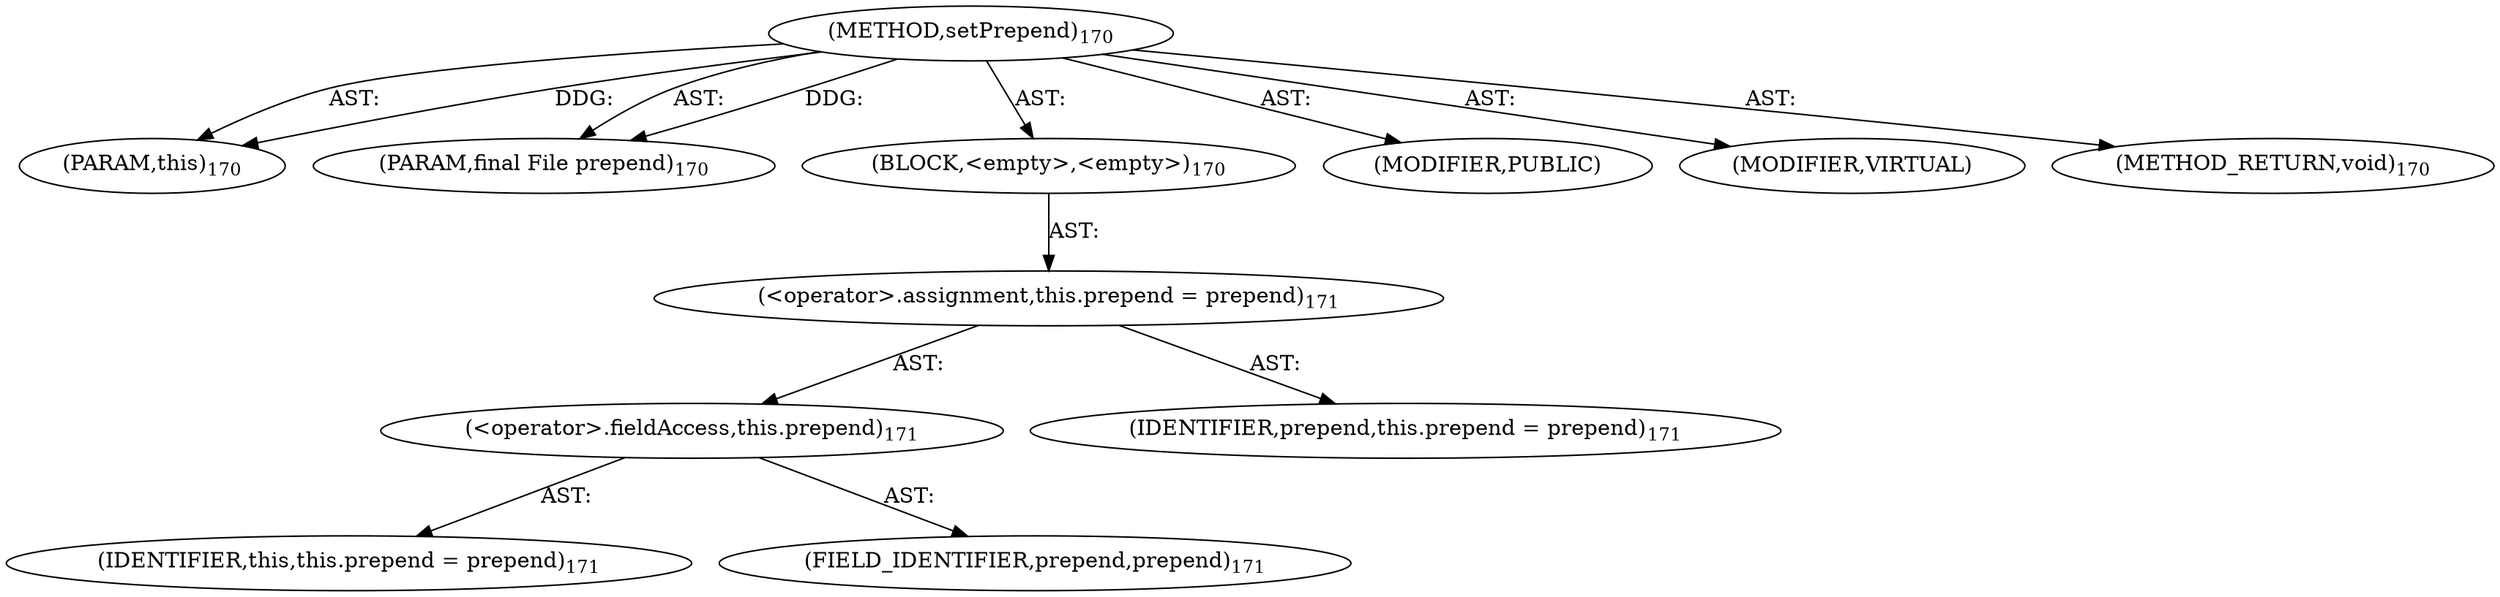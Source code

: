 digraph "setPrepend" {  
"111669149699" [label = <(METHOD,setPrepend)<SUB>170</SUB>> ]
"115964116993" [label = <(PARAM,this)<SUB>170</SUB>> ]
"115964117000" [label = <(PARAM,final File prepend)<SUB>170</SUB>> ]
"25769803786" [label = <(BLOCK,&lt;empty&gt;,&lt;empty&gt;)<SUB>170</SUB>> ]
"30064771116" [label = <(&lt;operator&gt;.assignment,this.prepend = prepend)<SUB>171</SUB>> ]
"30064771117" [label = <(&lt;operator&gt;.fieldAccess,this.prepend)<SUB>171</SUB>> ]
"68719476739" [label = <(IDENTIFIER,this,this.prepend = prepend)<SUB>171</SUB>> ]
"55834574860" [label = <(FIELD_IDENTIFIER,prepend,prepend)<SUB>171</SUB>> ]
"68719476773" [label = <(IDENTIFIER,prepend,this.prepend = prepend)<SUB>171</SUB>> ]
"133143986186" [label = <(MODIFIER,PUBLIC)> ]
"133143986187" [label = <(MODIFIER,VIRTUAL)> ]
"128849018883" [label = <(METHOD_RETURN,void)<SUB>170</SUB>> ]
  "111669149699" -> "115964116993"  [ label = "AST: "] 
  "111669149699" -> "115964117000"  [ label = "AST: "] 
  "111669149699" -> "25769803786"  [ label = "AST: "] 
  "111669149699" -> "133143986186"  [ label = "AST: "] 
  "111669149699" -> "133143986187"  [ label = "AST: "] 
  "111669149699" -> "128849018883"  [ label = "AST: "] 
  "25769803786" -> "30064771116"  [ label = "AST: "] 
  "30064771116" -> "30064771117"  [ label = "AST: "] 
  "30064771116" -> "68719476773"  [ label = "AST: "] 
  "30064771117" -> "68719476739"  [ label = "AST: "] 
  "30064771117" -> "55834574860"  [ label = "AST: "] 
  "111669149699" -> "115964116993"  [ label = "DDG: "] 
  "111669149699" -> "115964117000"  [ label = "DDG: "] 
}
